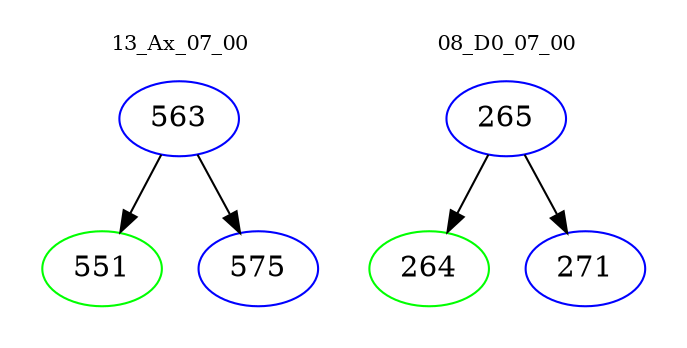 digraph{
subgraph cluster_0 {
color = white
label = "13_Ax_07_00";
fontsize=10;
T0_563 [label="563", color="blue"]
T0_563 -> T0_551 [color="black"]
T0_551 [label="551", color="green"]
T0_563 -> T0_575 [color="black"]
T0_575 [label="575", color="blue"]
}
subgraph cluster_1 {
color = white
label = "08_D0_07_00";
fontsize=10;
T1_265 [label="265", color="blue"]
T1_265 -> T1_264 [color="black"]
T1_264 [label="264", color="green"]
T1_265 -> T1_271 [color="black"]
T1_271 [label="271", color="blue"]
}
}
